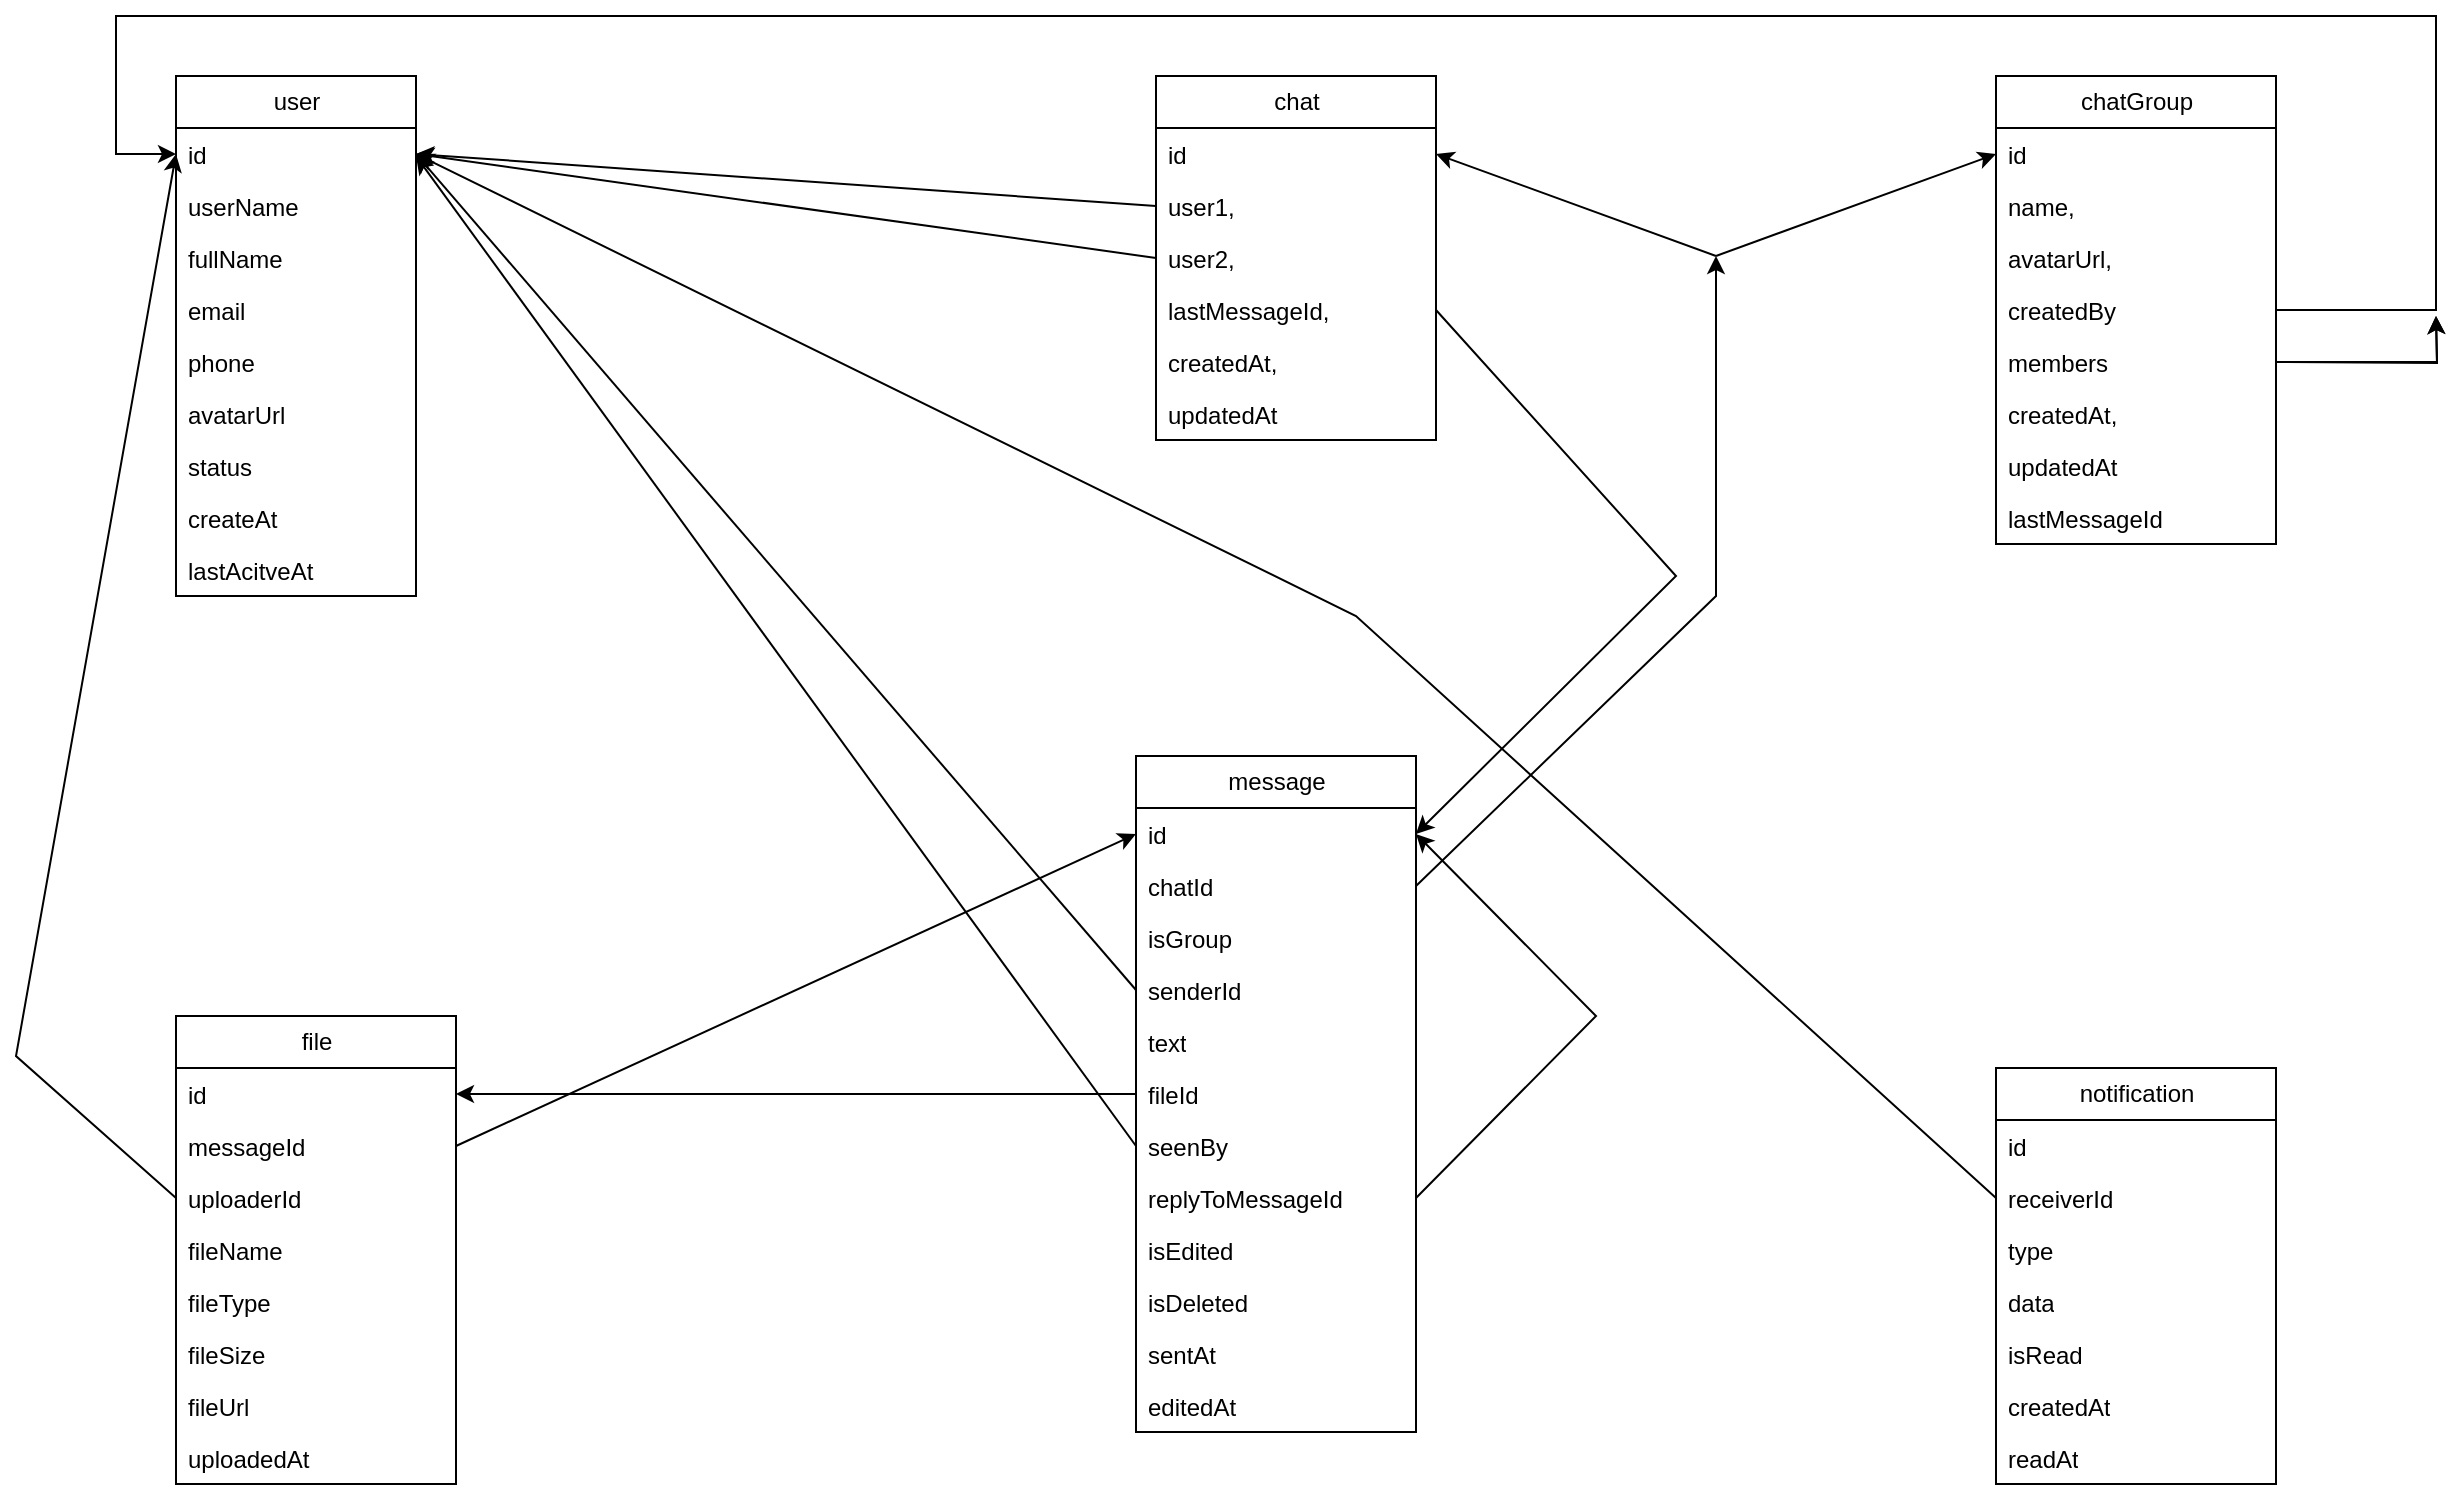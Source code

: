 <mxfile version="25.0.1">
  <diagram name="Trang-1" id="vBYdH2UHswthiT9gxz2S">
    <mxGraphModel dx="2585" dy="828" grid="1" gridSize="10" guides="1" tooltips="1" connect="1" arrows="1" fold="1" page="1" pageScale="1" pageWidth="850" pageHeight="1100" math="0" shadow="0">
      <root>
        <mxCell id="0" />
        <mxCell id="1" parent="0" />
        <mxCell id="pb27SQxzo8r5UzbcZltX-10" value="user" style="swimlane;fontStyle=0;childLayout=stackLayout;horizontal=1;startSize=26;fillColor=none;horizontalStack=0;resizeParent=1;resizeParentMax=0;resizeLast=0;collapsible=1;marginBottom=0;html=1;" vertex="1" parent="1">
          <mxGeometry x="-40" y="190" width="120" height="260" as="geometry" />
        </mxCell>
        <mxCell id="pb27SQxzo8r5UzbcZltX-11" value="id" style="text;strokeColor=none;fillColor=none;align=left;verticalAlign=top;spacingLeft=4;spacingRight=4;overflow=hidden;rotatable=0;points=[[0,0.5],[1,0.5]];portConstraint=eastwest;whiteSpace=wrap;html=1;" vertex="1" parent="pb27SQxzo8r5UzbcZltX-10">
          <mxGeometry y="26" width="120" height="26" as="geometry" />
        </mxCell>
        <mxCell id="pb27SQxzo8r5UzbcZltX-12" value="userName" style="text;strokeColor=none;fillColor=none;align=left;verticalAlign=top;spacingLeft=4;spacingRight=4;overflow=hidden;rotatable=0;points=[[0,0.5],[1,0.5]];portConstraint=eastwest;whiteSpace=wrap;html=1;" vertex="1" parent="pb27SQxzo8r5UzbcZltX-10">
          <mxGeometry y="52" width="120" height="26" as="geometry" />
        </mxCell>
        <mxCell id="pb27SQxzo8r5UzbcZltX-13" value="fullName&lt;div&gt;&lt;br&gt;&lt;/div&gt;" style="text;strokeColor=none;fillColor=none;align=left;verticalAlign=top;spacingLeft=4;spacingRight=4;overflow=hidden;rotatable=0;points=[[0,0.5],[1,0.5]];portConstraint=eastwest;whiteSpace=wrap;html=1;" vertex="1" parent="pb27SQxzo8r5UzbcZltX-10">
          <mxGeometry y="78" width="120" height="26" as="geometry" />
        </mxCell>
        <mxCell id="pb27SQxzo8r5UzbcZltX-39" value="&lt;div&gt;email&lt;/div&gt;" style="text;strokeColor=none;fillColor=none;align=left;verticalAlign=top;spacingLeft=4;spacingRight=4;overflow=hidden;rotatable=0;points=[[0,0.5],[1,0.5]];portConstraint=eastwest;whiteSpace=wrap;html=1;" vertex="1" parent="pb27SQxzo8r5UzbcZltX-10">
          <mxGeometry y="104" width="120" height="26" as="geometry" />
        </mxCell>
        <mxCell id="pb27SQxzo8r5UzbcZltX-40" value="&lt;div&gt;phone&lt;/div&gt;" style="text;strokeColor=none;fillColor=none;align=left;verticalAlign=top;spacingLeft=4;spacingRight=4;overflow=hidden;rotatable=0;points=[[0,0.5],[1,0.5]];portConstraint=eastwest;whiteSpace=wrap;html=1;" vertex="1" parent="pb27SQxzo8r5UzbcZltX-10">
          <mxGeometry y="130" width="120" height="26" as="geometry" />
        </mxCell>
        <mxCell id="pb27SQxzo8r5UzbcZltX-41" value="&lt;div&gt;avatarUrl&lt;/div&gt;" style="text;strokeColor=none;fillColor=none;align=left;verticalAlign=top;spacingLeft=4;spacingRight=4;overflow=hidden;rotatable=0;points=[[0,0.5],[1,0.5]];portConstraint=eastwest;whiteSpace=wrap;html=1;" vertex="1" parent="pb27SQxzo8r5UzbcZltX-10">
          <mxGeometry y="156" width="120" height="26" as="geometry" />
        </mxCell>
        <mxCell id="pb27SQxzo8r5UzbcZltX-42" value="&lt;div&gt;status&lt;/div&gt;" style="text;strokeColor=none;fillColor=none;align=left;verticalAlign=top;spacingLeft=4;spacingRight=4;overflow=hidden;rotatable=0;points=[[0,0.5],[1,0.5]];portConstraint=eastwest;whiteSpace=wrap;html=1;" vertex="1" parent="pb27SQxzo8r5UzbcZltX-10">
          <mxGeometry y="182" width="120" height="26" as="geometry" />
        </mxCell>
        <mxCell id="pb27SQxzo8r5UzbcZltX-43" value="&lt;div&gt;createAt&lt;/div&gt;" style="text;strokeColor=none;fillColor=none;align=left;verticalAlign=top;spacingLeft=4;spacingRight=4;overflow=hidden;rotatable=0;points=[[0,0.5],[1,0.5]];portConstraint=eastwest;whiteSpace=wrap;html=1;" vertex="1" parent="pb27SQxzo8r5UzbcZltX-10">
          <mxGeometry y="208" width="120" height="26" as="geometry" />
        </mxCell>
        <mxCell id="pb27SQxzo8r5UzbcZltX-44" value="&lt;div&gt;lastAcitveAt&lt;/div&gt;" style="text;strokeColor=none;fillColor=none;align=left;verticalAlign=top;spacingLeft=4;spacingRight=4;overflow=hidden;rotatable=0;points=[[0,0.5],[1,0.5]];portConstraint=eastwest;whiteSpace=wrap;html=1;" vertex="1" parent="pb27SQxzo8r5UzbcZltX-10">
          <mxGeometry y="234" width="120" height="26" as="geometry" />
        </mxCell>
        <mxCell id="pb27SQxzo8r5UzbcZltX-14" value="chat" style="swimlane;fontStyle=0;childLayout=stackLayout;horizontal=1;startSize=26;fillColor=none;horizontalStack=0;resizeParent=1;resizeParentMax=0;resizeLast=0;collapsible=1;marginBottom=0;html=1;" vertex="1" parent="1">
          <mxGeometry x="450" y="190" width="140" height="182" as="geometry" />
        </mxCell>
        <mxCell id="pb27SQxzo8r5UzbcZltX-15" value="id" style="text;strokeColor=none;fillColor=none;align=left;verticalAlign=top;spacingLeft=4;spacingRight=4;overflow=hidden;rotatable=0;points=[[0,0.5],[1,0.5]];portConstraint=eastwest;whiteSpace=wrap;html=1;" vertex="1" parent="pb27SQxzo8r5UzbcZltX-14">
          <mxGeometry y="26" width="140" height="26" as="geometry" />
        </mxCell>
        <mxCell id="pb27SQxzo8r5UzbcZltX-17" value="user1,&amp;nbsp;" style="text;strokeColor=none;fillColor=none;align=left;verticalAlign=top;spacingLeft=4;spacingRight=4;overflow=hidden;rotatable=0;points=[[0,0.5],[1,0.5]];portConstraint=eastwest;whiteSpace=wrap;html=1;" vertex="1" parent="pb27SQxzo8r5UzbcZltX-14">
          <mxGeometry y="52" width="140" height="26" as="geometry" />
        </mxCell>
        <mxCell id="pb27SQxzo8r5UzbcZltX-45" value="user2,&amp;nbsp;" style="text;strokeColor=none;fillColor=none;align=left;verticalAlign=top;spacingLeft=4;spacingRight=4;overflow=hidden;rotatable=0;points=[[0,0.5],[1,0.5]];portConstraint=eastwest;whiteSpace=wrap;html=1;" vertex="1" parent="pb27SQxzo8r5UzbcZltX-14">
          <mxGeometry y="78" width="140" height="26" as="geometry" />
        </mxCell>
        <mxCell id="pb27SQxzo8r5UzbcZltX-46" value="lastMessageId,&amp;nbsp;" style="text;strokeColor=none;fillColor=none;align=left;verticalAlign=top;spacingLeft=4;spacingRight=4;overflow=hidden;rotatable=0;points=[[0,0.5],[1,0.5]];portConstraint=eastwest;whiteSpace=wrap;html=1;" vertex="1" parent="pb27SQxzo8r5UzbcZltX-14">
          <mxGeometry y="104" width="140" height="26" as="geometry" />
        </mxCell>
        <mxCell id="pb27SQxzo8r5UzbcZltX-47" value="createdAt,&amp;nbsp;" style="text;strokeColor=none;fillColor=none;align=left;verticalAlign=top;spacingLeft=4;spacingRight=4;overflow=hidden;rotatable=0;points=[[0,0.5],[1,0.5]];portConstraint=eastwest;whiteSpace=wrap;html=1;" vertex="1" parent="pb27SQxzo8r5UzbcZltX-14">
          <mxGeometry y="130" width="140" height="26" as="geometry" />
        </mxCell>
        <mxCell id="pb27SQxzo8r5UzbcZltX-48" value="updatedAt" style="text;strokeColor=none;fillColor=none;align=left;verticalAlign=top;spacingLeft=4;spacingRight=4;overflow=hidden;rotatable=0;points=[[0,0.5],[1,0.5]];portConstraint=eastwest;whiteSpace=wrap;html=1;" vertex="1" parent="pb27SQxzo8r5UzbcZltX-14">
          <mxGeometry y="156" width="140" height="26" as="geometry" />
        </mxCell>
        <mxCell id="pb27SQxzo8r5UzbcZltX-35" value="notification" style="swimlane;fontStyle=0;childLayout=stackLayout;horizontal=1;startSize=26;fillColor=none;horizontalStack=0;resizeParent=1;resizeParentMax=0;resizeLast=0;collapsible=1;marginBottom=0;html=1;" vertex="1" parent="1">
          <mxGeometry x="870" y="686" width="140" height="208" as="geometry" />
        </mxCell>
        <mxCell id="pb27SQxzo8r5UzbcZltX-36" value="id" style="text;strokeColor=none;fillColor=none;align=left;verticalAlign=top;spacingLeft=4;spacingRight=4;overflow=hidden;rotatable=0;points=[[0,0.5],[1,0.5]];portConstraint=eastwest;whiteSpace=wrap;html=1;" vertex="1" parent="pb27SQxzo8r5UzbcZltX-35">
          <mxGeometry y="26" width="140" height="26" as="geometry" />
        </mxCell>
        <mxCell id="pb27SQxzo8r5UzbcZltX-37" value="receiverId" style="text;strokeColor=none;fillColor=none;align=left;verticalAlign=top;spacingLeft=4;spacingRight=4;overflow=hidden;rotatable=0;points=[[0,0.5],[1,0.5]];portConstraint=eastwest;whiteSpace=wrap;html=1;" vertex="1" parent="pb27SQxzo8r5UzbcZltX-35">
          <mxGeometry y="52" width="140" height="26" as="geometry" />
        </mxCell>
        <mxCell id="pb27SQxzo8r5UzbcZltX-38" value="type" style="text;strokeColor=none;fillColor=none;align=left;verticalAlign=top;spacingLeft=4;spacingRight=4;overflow=hidden;rotatable=0;points=[[0,0.5],[1,0.5]];portConstraint=eastwest;whiteSpace=wrap;html=1;" vertex="1" parent="pb27SQxzo8r5UzbcZltX-35">
          <mxGeometry y="78" width="140" height="26" as="geometry" />
        </mxCell>
        <mxCell id="pb27SQxzo8r5UzbcZltX-84" value="data" style="text;strokeColor=none;fillColor=none;align=left;verticalAlign=top;spacingLeft=4;spacingRight=4;overflow=hidden;rotatable=0;points=[[0,0.5],[1,0.5]];portConstraint=eastwest;whiteSpace=wrap;html=1;" vertex="1" parent="pb27SQxzo8r5UzbcZltX-35">
          <mxGeometry y="104" width="140" height="26" as="geometry" />
        </mxCell>
        <mxCell id="pb27SQxzo8r5UzbcZltX-85" value="isRead" style="text;strokeColor=none;fillColor=none;align=left;verticalAlign=top;spacingLeft=4;spacingRight=4;overflow=hidden;rotatable=0;points=[[0,0.5],[1,0.5]];portConstraint=eastwest;whiteSpace=wrap;html=1;" vertex="1" parent="pb27SQxzo8r5UzbcZltX-35">
          <mxGeometry y="130" width="140" height="26" as="geometry" />
        </mxCell>
        <mxCell id="pb27SQxzo8r5UzbcZltX-86" value="createdAt" style="text;strokeColor=none;fillColor=none;align=left;verticalAlign=top;spacingLeft=4;spacingRight=4;overflow=hidden;rotatable=0;points=[[0,0.5],[1,0.5]];portConstraint=eastwest;whiteSpace=wrap;html=1;" vertex="1" parent="pb27SQxzo8r5UzbcZltX-35">
          <mxGeometry y="156" width="140" height="26" as="geometry" />
        </mxCell>
        <mxCell id="pb27SQxzo8r5UzbcZltX-87" value="readAt" style="text;strokeColor=none;fillColor=none;align=left;verticalAlign=top;spacingLeft=4;spacingRight=4;overflow=hidden;rotatable=0;points=[[0,0.5],[1,0.5]];portConstraint=eastwest;whiteSpace=wrap;html=1;" vertex="1" parent="pb27SQxzo8r5UzbcZltX-35">
          <mxGeometry y="182" width="140" height="26" as="geometry" />
        </mxCell>
        <mxCell id="pb27SQxzo8r5UzbcZltX-49" value="chatGroup" style="swimlane;fontStyle=0;childLayout=stackLayout;horizontal=1;startSize=26;fillColor=none;horizontalStack=0;resizeParent=1;resizeParentMax=0;resizeLast=0;collapsible=1;marginBottom=0;html=1;" vertex="1" parent="1">
          <mxGeometry x="870" y="190" width="140" height="234" as="geometry" />
        </mxCell>
        <mxCell id="pb27SQxzo8r5UzbcZltX-50" value="id" style="text;strokeColor=none;fillColor=none;align=left;verticalAlign=top;spacingLeft=4;spacingRight=4;overflow=hidden;rotatable=0;points=[[0,0.5],[1,0.5]];portConstraint=eastwest;whiteSpace=wrap;html=1;" vertex="1" parent="pb27SQxzo8r5UzbcZltX-49">
          <mxGeometry y="26" width="140" height="26" as="geometry" />
        </mxCell>
        <mxCell id="pb27SQxzo8r5UzbcZltX-51" value="name,&amp;nbsp;" style="text;strokeColor=none;fillColor=none;align=left;verticalAlign=top;spacingLeft=4;spacingRight=4;overflow=hidden;rotatable=0;points=[[0,0.5],[1,0.5]];portConstraint=eastwest;whiteSpace=wrap;html=1;" vertex="1" parent="pb27SQxzo8r5UzbcZltX-49">
          <mxGeometry y="52" width="140" height="26" as="geometry" />
        </mxCell>
        <mxCell id="pb27SQxzo8r5UzbcZltX-52" value="avatarUrl," style="text;strokeColor=none;fillColor=none;align=left;verticalAlign=top;spacingLeft=4;spacingRight=4;overflow=hidden;rotatable=0;points=[[0,0.5],[1,0.5]];portConstraint=eastwest;whiteSpace=wrap;html=1;" vertex="1" parent="pb27SQxzo8r5UzbcZltX-49">
          <mxGeometry y="78" width="140" height="26" as="geometry" />
        </mxCell>
        <mxCell id="pb27SQxzo8r5UzbcZltX-53" value="createdBy" style="text;strokeColor=none;fillColor=none;align=left;verticalAlign=top;spacingLeft=4;spacingRight=4;overflow=hidden;rotatable=0;points=[[0,0.5],[1,0.5]];portConstraint=eastwest;whiteSpace=wrap;html=1;" vertex="1" parent="pb27SQxzo8r5UzbcZltX-49">
          <mxGeometry y="104" width="140" height="26" as="geometry" />
        </mxCell>
        <mxCell id="pb27SQxzo8r5UzbcZltX-100" style="edgeStyle=orthogonalEdgeStyle;rounded=0;orthogonalLoop=1;jettySize=auto;html=1;exitX=1;exitY=0.5;exitDx=0;exitDy=0;" edge="1" parent="pb27SQxzo8r5UzbcZltX-49" source="pb27SQxzo8r5UzbcZltX-54">
          <mxGeometry relative="1" as="geometry">
            <mxPoint x="220" y="120" as="targetPoint" />
          </mxGeometry>
        </mxCell>
        <mxCell id="pb27SQxzo8r5UzbcZltX-102" style="edgeStyle=orthogonalEdgeStyle;rounded=0;orthogonalLoop=1;jettySize=auto;html=1;exitX=1;exitY=0.5;exitDx=0;exitDy=0;" edge="1" parent="pb27SQxzo8r5UzbcZltX-49">
          <mxGeometry relative="1" as="geometry">
            <mxPoint x="220" y="120" as="targetPoint" />
            <mxPoint x="140" y="143" as="sourcePoint" />
          </mxGeometry>
        </mxCell>
        <mxCell id="pb27SQxzo8r5UzbcZltX-54" value="members" style="text;strokeColor=none;fillColor=none;align=left;verticalAlign=top;spacingLeft=4;spacingRight=4;overflow=hidden;rotatable=0;points=[[0,0.5],[1,0.5]];portConstraint=eastwest;whiteSpace=wrap;html=1;" vertex="1" parent="pb27SQxzo8r5UzbcZltX-49">
          <mxGeometry y="130" width="140" height="26" as="geometry" />
        </mxCell>
        <mxCell id="pb27SQxzo8r5UzbcZltX-55" value="createdAt,&amp;nbsp;" style="text;strokeColor=none;fillColor=none;align=left;verticalAlign=top;spacingLeft=4;spacingRight=4;overflow=hidden;rotatable=0;points=[[0,0.5],[1,0.5]];portConstraint=eastwest;whiteSpace=wrap;html=1;" vertex="1" parent="pb27SQxzo8r5UzbcZltX-49">
          <mxGeometry y="156" width="140" height="26" as="geometry" />
        </mxCell>
        <mxCell id="pb27SQxzo8r5UzbcZltX-56" value="updatedAt" style="text;strokeColor=none;fillColor=none;align=left;verticalAlign=top;spacingLeft=4;spacingRight=4;overflow=hidden;rotatable=0;points=[[0,0.5],[1,0.5]];portConstraint=eastwest;whiteSpace=wrap;html=1;" vertex="1" parent="pb27SQxzo8r5UzbcZltX-49">
          <mxGeometry y="182" width="140" height="26" as="geometry" />
        </mxCell>
        <mxCell id="pb27SQxzo8r5UzbcZltX-57" value="lastMessageId" style="text;strokeColor=none;fillColor=none;align=left;verticalAlign=top;spacingLeft=4;spacingRight=4;overflow=hidden;rotatable=0;points=[[0,0.5],[1,0.5]];portConstraint=eastwest;whiteSpace=wrap;html=1;" vertex="1" parent="pb27SQxzo8r5UzbcZltX-49">
          <mxGeometry y="208" width="140" height="26" as="geometry" />
        </mxCell>
        <mxCell id="pb27SQxzo8r5UzbcZltX-58" value="message" style="swimlane;fontStyle=0;childLayout=stackLayout;horizontal=1;startSize=26;fillColor=none;horizontalStack=0;resizeParent=1;resizeParentMax=0;resizeLast=0;collapsible=1;marginBottom=0;html=1;" vertex="1" parent="1">
          <mxGeometry x="440" y="530" width="140" height="338" as="geometry" />
        </mxCell>
        <mxCell id="pb27SQxzo8r5UzbcZltX-59" value="id" style="text;strokeColor=none;fillColor=none;align=left;verticalAlign=top;spacingLeft=4;spacingRight=4;overflow=hidden;rotatable=0;points=[[0,0.5],[1,0.5]];portConstraint=eastwest;whiteSpace=wrap;html=1;" vertex="1" parent="pb27SQxzo8r5UzbcZltX-58">
          <mxGeometry y="26" width="140" height="26" as="geometry" />
        </mxCell>
        <mxCell id="pb27SQxzo8r5UzbcZltX-60" value="chatId" style="text;strokeColor=none;fillColor=none;align=left;verticalAlign=top;spacingLeft=4;spacingRight=4;overflow=hidden;rotatable=0;points=[[0,0.5],[1,0.5]];portConstraint=eastwest;whiteSpace=wrap;html=1;" vertex="1" parent="pb27SQxzo8r5UzbcZltX-58">
          <mxGeometry y="52" width="140" height="26" as="geometry" />
        </mxCell>
        <mxCell id="pb27SQxzo8r5UzbcZltX-61" value="isGroup" style="text;strokeColor=none;fillColor=none;align=left;verticalAlign=top;spacingLeft=4;spacingRight=4;overflow=hidden;rotatable=0;points=[[0,0.5],[1,0.5]];portConstraint=eastwest;whiteSpace=wrap;html=1;" vertex="1" parent="pb27SQxzo8r5UzbcZltX-58">
          <mxGeometry y="78" width="140" height="26" as="geometry" />
        </mxCell>
        <mxCell id="pb27SQxzo8r5UzbcZltX-62" value="senderId" style="text;strokeColor=none;fillColor=none;align=left;verticalAlign=top;spacingLeft=4;spacingRight=4;overflow=hidden;rotatable=0;points=[[0,0.5],[1,0.5]];portConstraint=eastwest;whiteSpace=wrap;html=1;" vertex="1" parent="pb27SQxzo8r5UzbcZltX-58">
          <mxGeometry y="104" width="140" height="26" as="geometry" />
        </mxCell>
        <mxCell id="pb27SQxzo8r5UzbcZltX-63" value="text" style="text;strokeColor=none;fillColor=none;align=left;verticalAlign=top;spacingLeft=4;spacingRight=4;overflow=hidden;rotatable=0;points=[[0,0.5],[1,0.5]];portConstraint=eastwest;whiteSpace=wrap;html=1;" vertex="1" parent="pb27SQxzo8r5UzbcZltX-58">
          <mxGeometry y="130" width="140" height="26" as="geometry" />
        </mxCell>
        <mxCell id="pb27SQxzo8r5UzbcZltX-64" value="fileId" style="text;strokeColor=none;fillColor=none;align=left;verticalAlign=top;spacingLeft=4;spacingRight=4;overflow=hidden;rotatable=0;points=[[0,0.5],[1,0.5]];portConstraint=eastwest;whiteSpace=wrap;html=1;" vertex="1" parent="pb27SQxzo8r5UzbcZltX-58">
          <mxGeometry y="156" width="140" height="26" as="geometry" />
        </mxCell>
        <mxCell id="pb27SQxzo8r5UzbcZltX-65" value="seenBy" style="text;strokeColor=none;fillColor=none;align=left;verticalAlign=top;spacingLeft=4;spacingRight=4;overflow=hidden;rotatable=0;points=[[0,0.5],[1,0.5]];portConstraint=eastwest;whiteSpace=wrap;html=1;" vertex="1" parent="pb27SQxzo8r5UzbcZltX-58">
          <mxGeometry y="182" width="140" height="26" as="geometry" />
        </mxCell>
        <mxCell id="pb27SQxzo8r5UzbcZltX-66" value="replyToMessageId" style="text;strokeColor=none;fillColor=none;align=left;verticalAlign=top;spacingLeft=4;spacingRight=4;overflow=hidden;rotatable=0;points=[[0,0.5],[1,0.5]];portConstraint=eastwest;whiteSpace=wrap;html=1;" vertex="1" parent="pb27SQxzo8r5UzbcZltX-58">
          <mxGeometry y="208" width="140" height="26" as="geometry" />
        </mxCell>
        <mxCell id="pb27SQxzo8r5UzbcZltX-67" value="isEdited" style="text;strokeColor=none;fillColor=none;align=left;verticalAlign=top;spacingLeft=4;spacingRight=4;overflow=hidden;rotatable=0;points=[[0,0.5],[1,0.5]];portConstraint=eastwest;whiteSpace=wrap;html=1;" vertex="1" parent="pb27SQxzo8r5UzbcZltX-58">
          <mxGeometry y="234" width="140" height="26" as="geometry" />
        </mxCell>
        <mxCell id="pb27SQxzo8r5UzbcZltX-68" value="isDeleted" style="text;strokeColor=none;fillColor=none;align=left;verticalAlign=top;spacingLeft=4;spacingRight=4;overflow=hidden;rotatable=0;points=[[0,0.5],[1,0.5]];portConstraint=eastwest;whiteSpace=wrap;html=1;" vertex="1" parent="pb27SQxzo8r5UzbcZltX-58">
          <mxGeometry y="260" width="140" height="26" as="geometry" />
        </mxCell>
        <mxCell id="pb27SQxzo8r5UzbcZltX-69" value="sentAt" style="text;strokeColor=none;fillColor=none;align=left;verticalAlign=top;spacingLeft=4;spacingRight=4;overflow=hidden;rotatable=0;points=[[0,0.5],[1,0.5]];portConstraint=eastwest;whiteSpace=wrap;html=1;" vertex="1" parent="pb27SQxzo8r5UzbcZltX-58">
          <mxGeometry y="286" width="140" height="26" as="geometry" />
        </mxCell>
        <mxCell id="pb27SQxzo8r5UzbcZltX-70" value="editedAt" style="text;strokeColor=none;fillColor=none;align=left;verticalAlign=top;spacingLeft=4;spacingRight=4;overflow=hidden;rotatable=0;points=[[0,0.5],[1,0.5]];portConstraint=eastwest;whiteSpace=wrap;html=1;" vertex="1" parent="pb27SQxzo8r5UzbcZltX-58">
          <mxGeometry y="312" width="140" height="26" as="geometry" />
        </mxCell>
        <mxCell id="pb27SQxzo8r5UzbcZltX-126" value="" style="endArrow=classic;html=1;rounded=0;exitX=1;exitY=0.5;exitDx=0;exitDy=0;entryX=1;entryY=0.5;entryDx=0;entryDy=0;" edge="1" parent="pb27SQxzo8r5UzbcZltX-58" source="pb27SQxzo8r5UzbcZltX-66" target="pb27SQxzo8r5UzbcZltX-59">
          <mxGeometry width="50" height="50" relative="1" as="geometry">
            <mxPoint x="-40" y="10" as="sourcePoint" />
            <mxPoint x="10" y="-40" as="targetPoint" />
            <Array as="points">
              <mxPoint x="230" y="130" />
            </Array>
          </mxGeometry>
        </mxCell>
        <mxCell id="pb27SQxzo8r5UzbcZltX-71" value="file" style="swimlane;fontStyle=0;childLayout=stackLayout;horizontal=1;startSize=26;fillColor=none;horizontalStack=0;resizeParent=1;resizeParentMax=0;resizeLast=0;collapsible=1;marginBottom=0;html=1;" vertex="1" parent="1">
          <mxGeometry x="-40" y="660" width="140" height="234" as="geometry" />
        </mxCell>
        <mxCell id="pb27SQxzo8r5UzbcZltX-72" value="id" style="text;strokeColor=none;fillColor=none;align=left;verticalAlign=top;spacingLeft=4;spacingRight=4;overflow=hidden;rotatable=0;points=[[0,0.5],[1,0.5]];portConstraint=eastwest;whiteSpace=wrap;html=1;" vertex="1" parent="pb27SQxzo8r5UzbcZltX-71">
          <mxGeometry y="26" width="140" height="26" as="geometry" />
        </mxCell>
        <mxCell id="pb27SQxzo8r5UzbcZltX-73" value="messageId" style="text;strokeColor=none;fillColor=none;align=left;verticalAlign=top;spacingLeft=4;spacingRight=4;overflow=hidden;rotatable=0;points=[[0,0.5],[1,0.5]];portConstraint=eastwest;whiteSpace=wrap;html=1;" vertex="1" parent="pb27SQxzo8r5UzbcZltX-71">
          <mxGeometry y="52" width="140" height="26" as="geometry" />
        </mxCell>
        <mxCell id="pb27SQxzo8r5UzbcZltX-74" value="uploaderId" style="text;strokeColor=none;fillColor=none;align=left;verticalAlign=top;spacingLeft=4;spacingRight=4;overflow=hidden;rotatable=0;points=[[0,0.5],[1,0.5]];portConstraint=eastwest;whiteSpace=wrap;html=1;" vertex="1" parent="pb27SQxzo8r5UzbcZltX-71">
          <mxGeometry y="78" width="140" height="26" as="geometry" />
        </mxCell>
        <mxCell id="pb27SQxzo8r5UzbcZltX-75" value="fileName" style="text;strokeColor=none;fillColor=none;align=left;verticalAlign=top;spacingLeft=4;spacingRight=4;overflow=hidden;rotatable=0;points=[[0,0.5],[1,0.5]];portConstraint=eastwest;whiteSpace=wrap;html=1;" vertex="1" parent="pb27SQxzo8r5UzbcZltX-71">
          <mxGeometry y="104" width="140" height="26" as="geometry" />
        </mxCell>
        <mxCell id="pb27SQxzo8r5UzbcZltX-76" value="fileType" style="text;strokeColor=none;fillColor=none;align=left;verticalAlign=top;spacingLeft=4;spacingRight=4;overflow=hidden;rotatable=0;points=[[0,0.5],[1,0.5]];portConstraint=eastwest;whiteSpace=wrap;html=1;" vertex="1" parent="pb27SQxzo8r5UzbcZltX-71">
          <mxGeometry y="130" width="140" height="26" as="geometry" />
        </mxCell>
        <mxCell id="pb27SQxzo8r5UzbcZltX-77" value="fileSize" style="text;strokeColor=none;fillColor=none;align=left;verticalAlign=top;spacingLeft=4;spacingRight=4;overflow=hidden;rotatable=0;points=[[0,0.5],[1,0.5]];portConstraint=eastwest;whiteSpace=wrap;html=1;" vertex="1" parent="pb27SQxzo8r5UzbcZltX-71">
          <mxGeometry y="156" width="140" height="26" as="geometry" />
        </mxCell>
        <mxCell id="pb27SQxzo8r5UzbcZltX-78" value="fileUrl" style="text;strokeColor=none;fillColor=none;align=left;verticalAlign=top;spacingLeft=4;spacingRight=4;overflow=hidden;rotatable=0;points=[[0,0.5],[1,0.5]];portConstraint=eastwest;whiteSpace=wrap;html=1;" vertex="1" parent="pb27SQxzo8r5UzbcZltX-71">
          <mxGeometry y="182" width="140" height="26" as="geometry" />
        </mxCell>
        <mxCell id="pb27SQxzo8r5UzbcZltX-79" value="uploadedAt" style="text;strokeColor=none;fillColor=none;align=left;verticalAlign=top;spacingLeft=4;spacingRight=4;overflow=hidden;rotatable=0;points=[[0,0.5],[1,0.5]];portConstraint=eastwest;whiteSpace=wrap;html=1;" vertex="1" parent="pb27SQxzo8r5UzbcZltX-71">
          <mxGeometry y="208" width="140" height="26" as="geometry" />
        </mxCell>
        <mxCell id="pb27SQxzo8r5UzbcZltX-91" style="edgeStyle=orthogonalEdgeStyle;rounded=0;orthogonalLoop=1;jettySize=auto;html=1;entryX=0;entryY=0.5;entryDx=0;entryDy=0;" edge="1" parent="1" target="pb27SQxzo8r5UzbcZltX-11">
          <mxGeometry relative="1" as="geometry">
            <mxPoint x="1010" y="307" as="sourcePoint" />
            <Array as="points">
              <mxPoint x="1090" y="307" />
              <mxPoint x="1090" y="160" />
              <mxPoint x="-70" y="160" />
              <mxPoint x="-70" y="229" />
            </Array>
          </mxGeometry>
        </mxCell>
        <mxCell id="pb27SQxzo8r5UzbcZltX-109" style="edgeStyle=orthogonalEdgeStyle;rounded=0;orthogonalLoop=1;jettySize=auto;html=1;exitX=0;exitY=0.5;exitDx=0;exitDy=0;entryX=1;entryY=0.5;entryDx=0;entryDy=0;" edge="1" parent="1" source="pb27SQxzo8r5UzbcZltX-64" target="pb27SQxzo8r5UzbcZltX-72">
          <mxGeometry relative="1" as="geometry" />
        </mxCell>
        <mxCell id="pb27SQxzo8r5UzbcZltX-118" value="" style="endArrow=classic;html=1;rounded=0;entryX=1;entryY=0.5;entryDx=0;entryDy=0;exitX=0;exitY=0.5;exitDx=0;exitDy=0;" edge="1" parent="1" source="pb27SQxzo8r5UzbcZltX-37" target="pb27SQxzo8r5UzbcZltX-11">
          <mxGeometry width="50" height="50" relative="1" as="geometry">
            <mxPoint x="590" y="460" as="sourcePoint" />
            <mxPoint x="450" y="490" as="targetPoint" />
            <Array as="points">
              <mxPoint x="550" y="460" />
            </Array>
          </mxGeometry>
        </mxCell>
        <mxCell id="pb27SQxzo8r5UzbcZltX-119" value="" style="endArrow=classic;html=1;rounded=0;exitX=0;exitY=0.5;exitDx=0;exitDy=0;entryX=1;entryY=0.5;entryDx=0;entryDy=0;" edge="1" parent="1" source="pb27SQxzo8r5UzbcZltX-17" target="pb27SQxzo8r5UzbcZltX-11">
          <mxGeometry width="50" height="50" relative="1" as="geometry">
            <mxPoint x="400" y="540" as="sourcePoint" />
            <mxPoint x="450" y="490" as="targetPoint" />
          </mxGeometry>
        </mxCell>
        <mxCell id="pb27SQxzo8r5UzbcZltX-120" value="" style="endArrow=classic;html=1;rounded=0;exitX=0;exitY=0.5;exitDx=0;exitDy=0;entryX=1;entryY=0.5;entryDx=0;entryDy=0;" edge="1" parent="1" source="pb27SQxzo8r5UzbcZltX-45" target="pb27SQxzo8r5UzbcZltX-11">
          <mxGeometry width="50" height="50" relative="1" as="geometry">
            <mxPoint x="460" y="265" as="sourcePoint" />
            <mxPoint x="90" y="239" as="targetPoint" />
          </mxGeometry>
        </mxCell>
        <mxCell id="pb27SQxzo8r5UzbcZltX-121" value="" style="endArrow=classic;html=1;rounded=0;exitX=1;exitY=0.5;exitDx=0;exitDy=0;" edge="1" parent="1" source="pb27SQxzo8r5UzbcZltX-60">
          <mxGeometry width="50" height="50" relative="1" as="geometry">
            <mxPoint x="400" y="540" as="sourcePoint" />
            <mxPoint x="730" y="280" as="targetPoint" />
            <Array as="points">
              <mxPoint x="730" y="450" />
            </Array>
          </mxGeometry>
        </mxCell>
        <mxCell id="pb27SQxzo8r5UzbcZltX-122" value="" style="endArrow=classic;html=1;rounded=0;entryX=1;entryY=0.5;entryDx=0;entryDy=0;" edge="1" parent="1" target="pb27SQxzo8r5UzbcZltX-15">
          <mxGeometry width="50" height="50" relative="1" as="geometry">
            <mxPoint x="730" y="280" as="sourcePoint" />
            <mxPoint x="450" y="490" as="targetPoint" />
          </mxGeometry>
        </mxCell>
        <mxCell id="pb27SQxzo8r5UzbcZltX-123" value="" style="endArrow=classic;html=1;rounded=0;entryX=0;entryY=0.5;entryDx=0;entryDy=0;" edge="1" parent="1" target="pb27SQxzo8r5UzbcZltX-50">
          <mxGeometry width="50" height="50" relative="1" as="geometry">
            <mxPoint x="730" y="280" as="sourcePoint" />
            <mxPoint x="450" y="490" as="targetPoint" />
          </mxGeometry>
        </mxCell>
        <mxCell id="pb27SQxzo8r5UzbcZltX-124" value="" style="endArrow=classic;html=1;rounded=0;exitX=0;exitY=0.5;exitDx=0;exitDy=0;entryX=1;entryY=0.5;entryDx=0;entryDy=0;" edge="1" parent="1" source="pb27SQxzo8r5UzbcZltX-62" target="pb27SQxzo8r5UzbcZltX-11">
          <mxGeometry width="50" height="50" relative="1" as="geometry">
            <mxPoint x="400" y="540" as="sourcePoint" />
            <mxPoint x="-120" y="480" as="targetPoint" />
          </mxGeometry>
        </mxCell>
        <mxCell id="pb27SQxzo8r5UzbcZltX-127" value="" style="endArrow=classic;html=1;rounded=0;exitX=0;exitY=0.5;exitDx=0;exitDy=0;" edge="1" parent="1" source="pb27SQxzo8r5UzbcZltX-65">
          <mxGeometry width="50" height="50" relative="1" as="geometry">
            <mxPoint x="400" y="540" as="sourcePoint" />
            <mxPoint x="80" y="230" as="targetPoint" />
          </mxGeometry>
        </mxCell>
        <mxCell id="pb27SQxzo8r5UzbcZltX-128" value="" style="endArrow=classic;html=1;rounded=0;exitX=0;exitY=0.5;exitDx=0;exitDy=0;entryX=0;entryY=0.5;entryDx=0;entryDy=0;" edge="1" parent="1" source="pb27SQxzo8r5UzbcZltX-74" target="pb27SQxzo8r5UzbcZltX-11">
          <mxGeometry width="50" height="50" relative="1" as="geometry">
            <mxPoint x="400" y="540" as="sourcePoint" />
            <mxPoint x="450" y="490" as="targetPoint" />
            <Array as="points">
              <mxPoint x="-120" y="680" />
            </Array>
          </mxGeometry>
        </mxCell>
        <mxCell id="pb27SQxzo8r5UzbcZltX-129" value="" style="endArrow=classic;html=1;rounded=0;exitX=1;exitY=0.5;exitDx=0;exitDy=0;entryX=0;entryY=0.5;entryDx=0;entryDy=0;" edge="1" parent="1" source="pb27SQxzo8r5UzbcZltX-73" target="pb27SQxzo8r5UzbcZltX-59">
          <mxGeometry width="50" height="50" relative="1" as="geometry">
            <mxPoint x="400" y="540" as="sourcePoint" />
            <mxPoint x="450" y="490" as="targetPoint" />
          </mxGeometry>
        </mxCell>
        <mxCell id="pb27SQxzo8r5UzbcZltX-130" value="" style="endArrow=classic;html=1;rounded=0;exitX=1;exitY=0.5;exitDx=0;exitDy=0;entryX=1;entryY=0.5;entryDx=0;entryDy=0;" edge="1" parent="1" source="pb27SQxzo8r5UzbcZltX-46" target="pb27SQxzo8r5UzbcZltX-59">
          <mxGeometry width="50" height="50" relative="1" as="geometry">
            <mxPoint x="400" y="540" as="sourcePoint" />
            <mxPoint x="450" y="490" as="targetPoint" />
            <Array as="points">
              <mxPoint x="710" y="440" />
            </Array>
          </mxGeometry>
        </mxCell>
      </root>
    </mxGraphModel>
  </diagram>
</mxfile>
